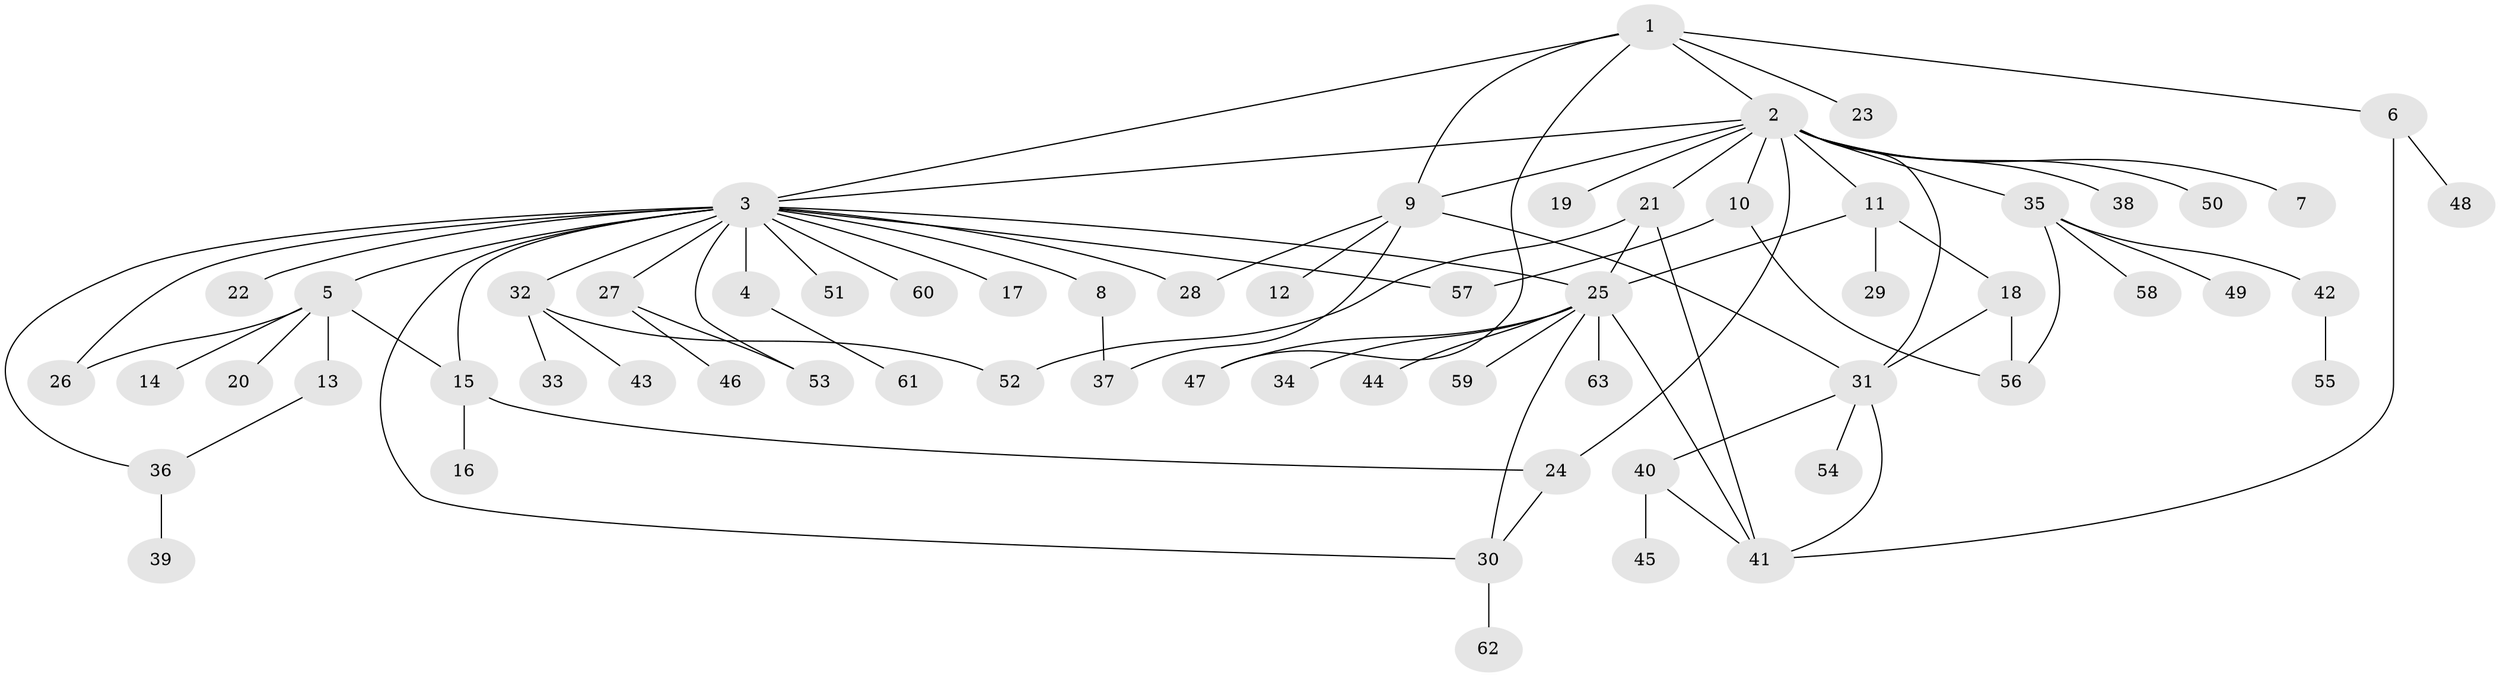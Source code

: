 // Generated by graph-tools (version 1.1) at 2025/35/03/09/25 02:35:40]
// undirected, 63 vertices, 86 edges
graph export_dot {
graph [start="1"]
  node [color=gray90,style=filled];
  1;
  2;
  3;
  4;
  5;
  6;
  7;
  8;
  9;
  10;
  11;
  12;
  13;
  14;
  15;
  16;
  17;
  18;
  19;
  20;
  21;
  22;
  23;
  24;
  25;
  26;
  27;
  28;
  29;
  30;
  31;
  32;
  33;
  34;
  35;
  36;
  37;
  38;
  39;
  40;
  41;
  42;
  43;
  44;
  45;
  46;
  47;
  48;
  49;
  50;
  51;
  52;
  53;
  54;
  55;
  56;
  57;
  58;
  59;
  60;
  61;
  62;
  63;
  1 -- 2;
  1 -- 3;
  1 -- 6;
  1 -- 9;
  1 -- 23;
  1 -- 47;
  2 -- 3;
  2 -- 7;
  2 -- 9;
  2 -- 10;
  2 -- 11;
  2 -- 19;
  2 -- 21;
  2 -- 24;
  2 -- 31;
  2 -- 35;
  2 -- 38;
  2 -- 50;
  3 -- 4;
  3 -- 5;
  3 -- 8;
  3 -- 15;
  3 -- 17;
  3 -- 22;
  3 -- 25;
  3 -- 26;
  3 -- 27;
  3 -- 28;
  3 -- 30;
  3 -- 32;
  3 -- 36;
  3 -- 51;
  3 -- 53;
  3 -- 57;
  3 -- 60;
  4 -- 61;
  5 -- 13;
  5 -- 14;
  5 -- 15;
  5 -- 20;
  5 -- 26;
  6 -- 41;
  6 -- 48;
  8 -- 37;
  9 -- 12;
  9 -- 28;
  9 -- 31;
  9 -- 37;
  10 -- 56;
  10 -- 57;
  11 -- 18;
  11 -- 25;
  11 -- 29;
  13 -- 36;
  15 -- 16;
  15 -- 24;
  18 -- 31;
  18 -- 56;
  21 -- 25;
  21 -- 41;
  21 -- 52;
  24 -- 30;
  25 -- 30;
  25 -- 34;
  25 -- 41;
  25 -- 44;
  25 -- 47;
  25 -- 59;
  25 -- 63;
  27 -- 46;
  27 -- 53;
  30 -- 62;
  31 -- 40;
  31 -- 41;
  31 -- 54;
  32 -- 33;
  32 -- 43;
  32 -- 52;
  35 -- 42;
  35 -- 49;
  35 -- 56;
  35 -- 58;
  36 -- 39;
  40 -- 41;
  40 -- 45;
  42 -- 55;
}
